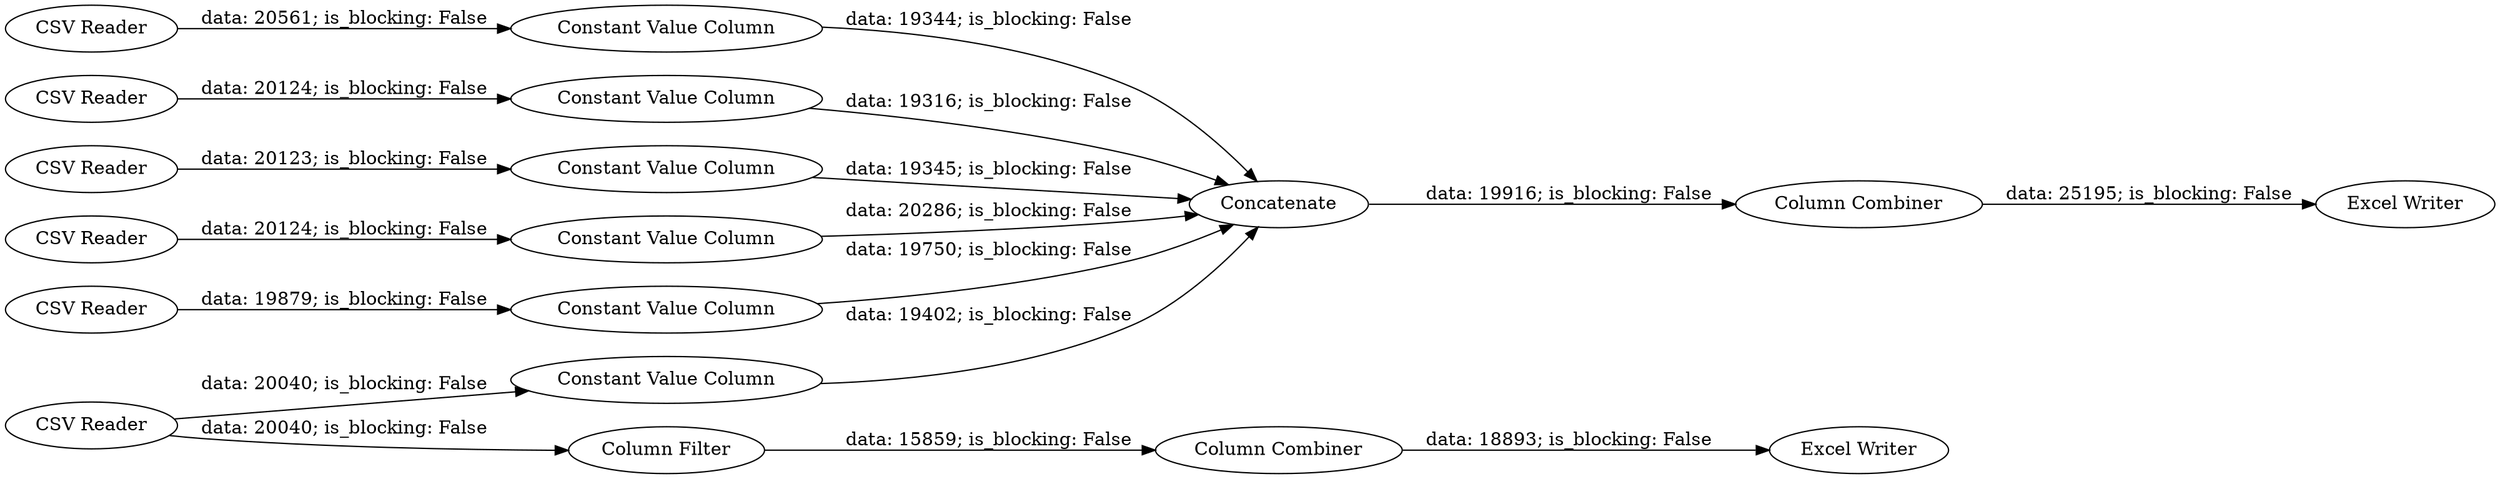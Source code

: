 digraph {
	"-3319050720265470786_22" [label="CSV Reader"]
	"-3319050720265470786_10" [label="Constant Value Column"]
	"-3319050720265470786_6" [label="Column Filter"]
	"-3319050720265470786_14" [label="Constant Value Column"]
	"-3319050720265470786_3" [label="Constant Value Column"]
	"-3319050720265470786_15" [label="Constant Value Column"]
	"-3319050720265470786_24" [label="CSV Reader"]
	"-3319050720265470786_23" [label="CSV Reader"]
	"-3319050720265470786_27" [label="Excel Writer"]
	"-3319050720265470786_21" [label="CSV Reader"]
	"-3319050720265470786_26" [label="Column Combiner"]
	"-3319050720265470786_19" [label="CSV Reader"]
	"-3319050720265470786_7" [label="Constant Value Column"]
	"-3319050720265470786_20" [label=Concatenate]
	"-3319050720265470786_28" [label="Column Combiner"]
	"-3319050720265470786_8" [label="Constant Value Column"]
	"-3319050720265470786_29" [label="Excel Writer"]
	"-3319050720265470786_25" [label="CSV Reader"]
	"-3319050720265470786_3" -> "-3319050720265470786_20" [label="data: 19750; is_blocking: False"]
	"-3319050720265470786_23" -> "-3319050720265470786_10" [label="data: 20123; is_blocking: False"]
	"-3319050720265470786_15" -> "-3319050720265470786_20" [label="data: 19402; is_blocking: False"]
	"-3319050720265470786_20" -> "-3319050720265470786_26" [label="data: 19916; is_blocking: False"]
	"-3319050720265470786_25" -> "-3319050720265470786_6" [label="data: 20040; is_blocking: False"]
	"-3319050720265470786_22" -> "-3319050720265470786_8" [label="data: 20124; is_blocking: False"]
	"-3319050720265470786_25" -> "-3319050720265470786_15" [label="data: 20040; is_blocking: False"]
	"-3319050720265470786_7" -> "-3319050720265470786_20" [label="data: 19344; is_blocking: False"]
	"-3319050720265470786_10" -> "-3319050720265470786_20" [label="data: 19345; is_blocking: False"]
	"-3319050720265470786_19" -> "-3319050720265470786_3" [label="data: 19879; is_blocking: False"]
	"-3319050720265470786_28" -> "-3319050720265470786_29" [label="data: 18893; is_blocking: False"]
	"-3319050720265470786_6" -> "-3319050720265470786_28" [label="data: 15859; is_blocking: False"]
	"-3319050720265470786_26" -> "-3319050720265470786_27" [label="data: 25195; is_blocking: False"]
	"-3319050720265470786_24" -> "-3319050720265470786_14" [label="data: 20124; is_blocking: False"]
	"-3319050720265470786_14" -> "-3319050720265470786_20" [label="data: 20286; is_blocking: False"]
	"-3319050720265470786_8" -> "-3319050720265470786_20" [label="data: 19316; is_blocking: False"]
	"-3319050720265470786_21" -> "-3319050720265470786_7" [label="data: 20561; is_blocking: False"]
	rankdir=LR
}
